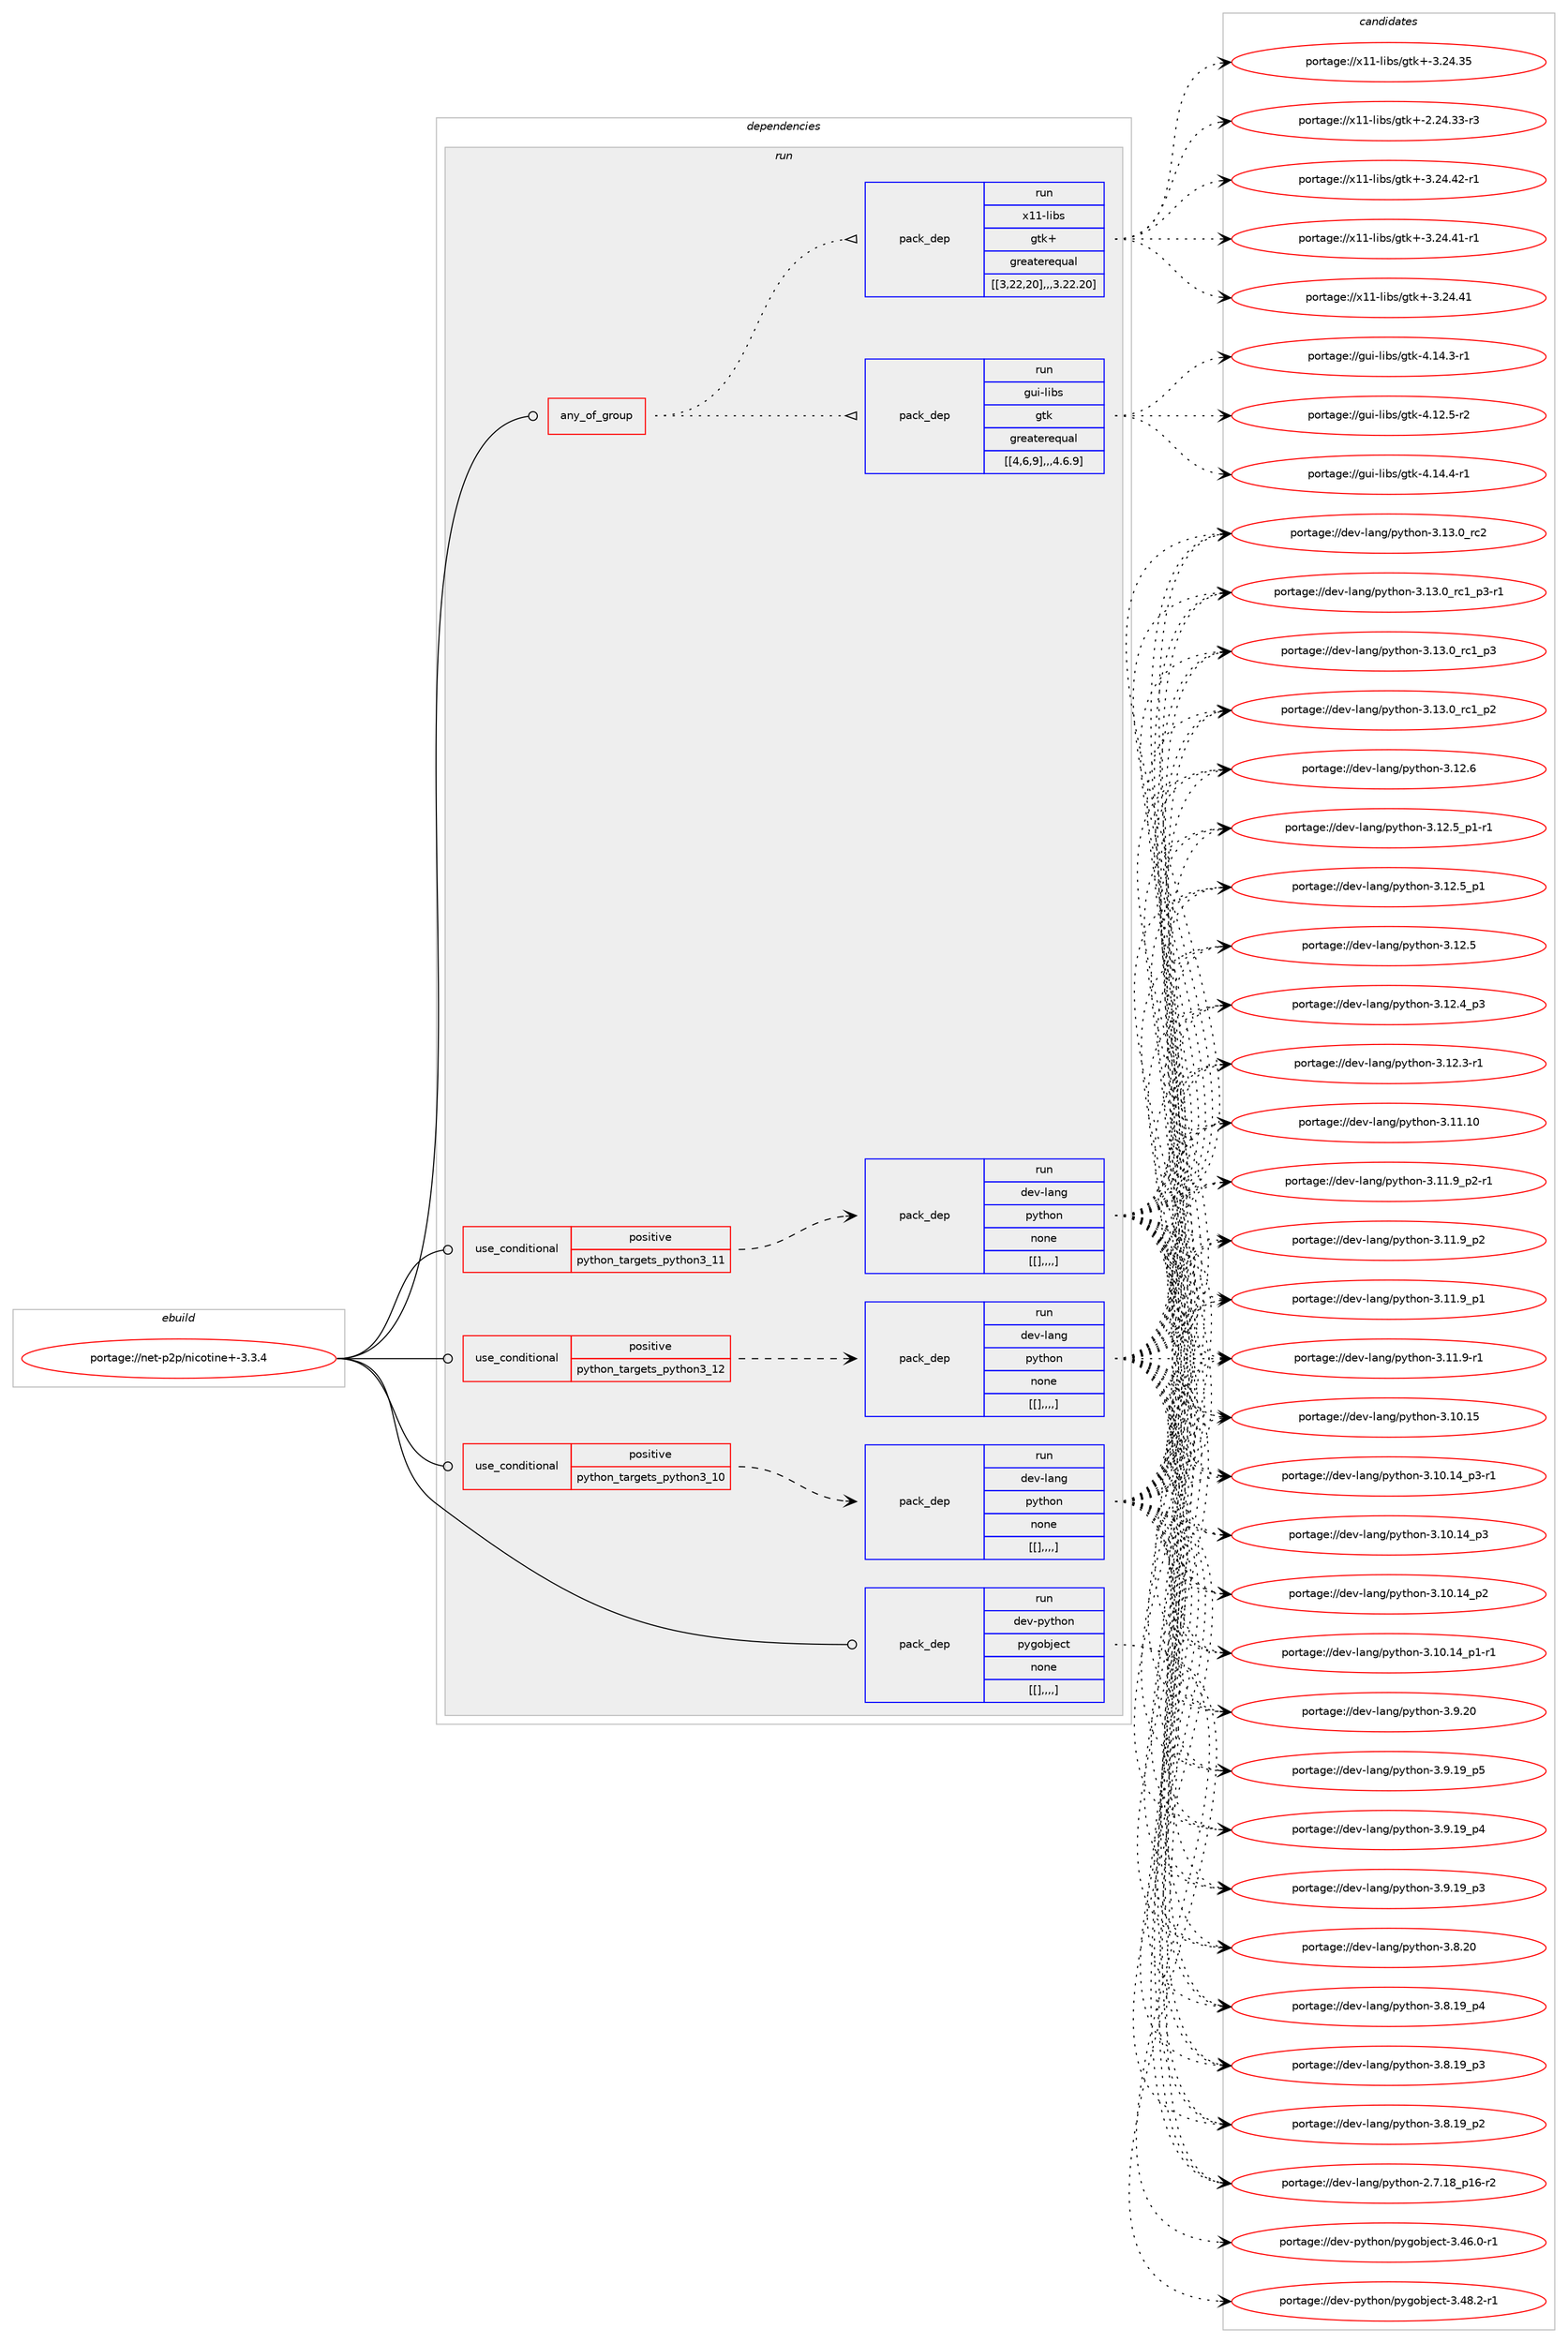 digraph prolog {

# *************
# Graph options
# *************

newrank=true;
concentrate=true;
compound=true;
graph [rankdir=LR,fontname=Helvetica,fontsize=10,ranksep=1.5];#, ranksep=2.5, nodesep=0.2];
edge  [arrowhead=vee];
node  [fontname=Helvetica,fontsize=10];

# **********
# The ebuild
# **********

subgraph cluster_leftcol {
color=gray;
label=<<i>ebuild</i>>;
id [label="portage://net-p2p/nicotine+-3.3.4", color=red, width=4, href="../net-p2p/nicotine+-3.3.4.svg"];
}

# ****************
# The dependencies
# ****************

subgraph cluster_midcol {
color=gray;
label=<<i>dependencies</i>>;
subgraph cluster_compile {
fillcolor="#eeeeee";
style=filled;
label=<<i>compile</i>>;
}
subgraph cluster_compileandrun {
fillcolor="#eeeeee";
style=filled;
label=<<i>compile and run</i>>;
}
subgraph cluster_run {
fillcolor="#eeeeee";
style=filled;
label=<<i>run</i>>;
subgraph any2721 {
dependency398280 [label=<<TABLE BORDER="0" CELLBORDER="1" CELLSPACING="0" CELLPADDING="4"><TR><TD CELLPADDING="10">any_of_group</TD></TR></TABLE>>, shape=none, color=red];subgraph pack290763 {
dependency398281 [label=<<TABLE BORDER="0" CELLBORDER="1" CELLSPACING="0" CELLPADDING="4" WIDTH="220"><TR><TD ROWSPAN="6" CELLPADDING="30">pack_dep</TD></TR><TR><TD WIDTH="110">run</TD></TR><TR><TD>gui-libs</TD></TR><TR><TD>gtk</TD></TR><TR><TD>greaterequal</TD></TR><TR><TD>[[4,6,9],,,4.6.9]</TD></TR></TABLE>>, shape=none, color=blue];
}
dependency398280:e -> dependency398281:w [weight=20,style="dotted",arrowhead="oinv"];
subgraph pack290764 {
dependency398282 [label=<<TABLE BORDER="0" CELLBORDER="1" CELLSPACING="0" CELLPADDING="4" WIDTH="220"><TR><TD ROWSPAN="6" CELLPADDING="30">pack_dep</TD></TR><TR><TD WIDTH="110">run</TD></TR><TR><TD>x11-libs</TD></TR><TR><TD>gtk+</TD></TR><TR><TD>greaterequal</TD></TR><TR><TD>[[3,22,20],,,3.22.20]</TD></TR></TABLE>>, shape=none, color=blue];
}
dependency398280:e -> dependency398282:w [weight=20,style="dotted",arrowhead="oinv"];
}
id:e -> dependency398280:w [weight=20,style="solid",arrowhead="odot"];
subgraph cond104607 {
dependency398283 [label=<<TABLE BORDER="0" CELLBORDER="1" CELLSPACING="0" CELLPADDING="4"><TR><TD ROWSPAN="3" CELLPADDING="10">use_conditional</TD></TR><TR><TD>positive</TD></TR><TR><TD>python_targets_python3_10</TD></TR></TABLE>>, shape=none, color=red];
subgraph pack290765 {
dependency398284 [label=<<TABLE BORDER="0" CELLBORDER="1" CELLSPACING="0" CELLPADDING="4" WIDTH="220"><TR><TD ROWSPAN="6" CELLPADDING="30">pack_dep</TD></TR><TR><TD WIDTH="110">run</TD></TR><TR><TD>dev-lang</TD></TR><TR><TD>python</TD></TR><TR><TD>none</TD></TR><TR><TD>[[],,,,]</TD></TR></TABLE>>, shape=none, color=blue];
}
dependency398283:e -> dependency398284:w [weight=20,style="dashed",arrowhead="vee"];
}
id:e -> dependency398283:w [weight=20,style="solid",arrowhead="odot"];
subgraph cond104608 {
dependency398285 [label=<<TABLE BORDER="0" CELLBORDER="1" CELLSPACING="0" CELLPADDING="4"><TR><TD ROWSPAN="3" CELLPADDING="10">use_conditional</TD></TR><TR><TD>positive</TD></TR><TR><TD>python_targets_python3_11</TD></TR></TABLE>>, shape=none, color=red];
subgraph pack290766 {
dependency398286 [label=<<TABLE BORDER="0" CELLBORDER="1" CELLSPACING="0" CELLPADDING="4" WIDTH="220"><TR><TD ROWSPAN="6" CELLPADDING="30">pack_dep</TD></TR><TR><TD WIDTH="110">run</TD></TR><TR><TD>dev-lang</TD></TR><TR><TD>python</TD></TR><TR><TD>none</TD></TR><TR><TD>[[],,,,]</TD></TR></TABLE>>, shape=none, color=blue];
}
dependency398285:e -> dependency398286:w [weight=20,style="dashed",arrowhead="vee"];
}
id:e -> dependency398285:w [weight=20,style="solid",arrowhead="odot"];
subgraph cond104609 {
dependency398287 [label=<<TABLE BORDER="0" CELLBORDER="1" CELLSPACING="0" CELLPADDING="4"><TR><TD ROWSPAN="3" CELLPADDING="10">use_conditional</TD></TR><TR><TD>positive</TD></TR><TR><TD>python_targets_python3_12</TD></TR></TABLE>>, shape=none, color=red];
subgraph pack290767 {
dependency398288 [label=<<TABLE BORDER="0" CELLBORDER="1" CELLSPACING="0" CELLPADDING="4" WIDTH="220"><TR><TD ROWSPAN="6" CELLPADDING="30">pack_dep</TD></TR><TR><TD WIDTH="110">run</TD></TR><TR><TD>dev-lang</TD></TR><TR><TD>python</TD></TR><TR><TD>none</TD></TR><TR><TD>[[],,,,]</TD></TR></TABLE>>, shape=none, color=blue];
}
dependency398287:e -> dependency398288:w [weight=20,style="dashed",arrowhead="vee"];
}
id:e -> dependency398287:w [weight=20,style="solid",arrowhead="odot"];
subgraph pack290768 {
dependency398289 [label=<<TABLE BORDER="0" CELLBORDER="1" CELLSPACING="0" CELLPADDING="4" WIDTH="220"><TR><TD ROWSPAN="6" CELLPADDING="30">pack_dep</TD></TR><TR><TD WIDTH="110">run</TD></TR><TR><TD>dev-python</TD></TR><TR><TD>pygobject</TD></TR><TR><TD>none</TD></TR><TR><TD>[[],,,,]</TD></TR></TABLE>>, shape=none, color=blue];
}
id:e -> dependency398289:w [weight=20,style="solid",arrowhead="odot"];
}
}

# **************
# The candidates
# **************

subgraph cluster_choices {
rank=same;
color=gray;
label=<<i>candidates</i>>;

subgraph choice290763 {
color=black;
nodesep=1;
choice103117105451081059811547103116107455246495246524511449 [label="portage://gui-libs/gtk-4.14.4-r1", color=red, width=4,href="../gui-libs/gtk-4.14.4-r1.svg"];
choice103117105451081059811547103116107455246495246514511449 [label="portage://gui-libs/gtk-4.14.3-r1", color=red, width=4,href="../gui-libs/gtk-4.14.3-r1.svg"];
choice103117105451081059811547103116107455246495046534511450 [label="portage://gui-libs/gtk-4.12.5-r2", color=red, width=4,href="../gui-libs/gtk-4.12.5-r2.svg"];
dependency398281:e -> choice103117105451081059811547103116107455246495246524511449:w [style=dotted,weight="100"];
dependency398281:e -> choice103117105451081059811547103116107455246495246514511449:w [style=dotted,weight="100"];
dependency398281:e -> choice103117105451081059811547103116107455246495046534511450:w [style=dotted,weight="100"];
}
subgraph choice290764 {
color=black;
nodesep=1;
choice12049494510810598115471031161074345514650524652504511449 [label="portage://x11-libs/gtk+-3.24.42-r1", color=red, width=4,href="../x11-libs/gtk+-3.24.42-r1.svg"];
choice12049494510810598115471031161074345514650524652494511449 [label="portage://x11-libs/gtk+-3.24.41-r1", color=red, width=4,href="../x11-libs/gtk+-3.24.41-r1.svg"];
choice1204949451081059811547103116107434551465052465249 [label="portage://x11-libs/gtk+-3.24.41", color=red, width=4,href="../x11-libs/gtk+-3.24.41.svg"];
choice1204949451081059811547103116107434551465052465153 [label="portage://x11-libs/gtk+-3.24.35", color=red, width=4,href="../x11-libs/gtk+-3.24.35.svg"];
choice12049494510810598115471031161074345504650524651514511451 [label="portage://x11-libs/gtk+-2.24.33-r3", color=red, width=4,href="../x11-libs/gtk+-2.24.33-r3.svg"];
dependency398282:e -> choice12049494510810598115471031161074345514650524652504511449:w [style=dotted,weight="100"];
dependency398282:e -> choice12049494510810598115471031161074345514650524652494511449:w [style=dotted,weight="100"];
dependency398282:e -> choice1204949451081059811547103116107434551465052465249:w [style=dotted,weight="100"];
dependency398282:e -> choice1204949451081059811547103116107434551465052465153:w [style=dotted,weight="100"];
dependency398282:e -> choice12049494510810598115471031161074345504650524651514511451:w [style=dotted,weight="100"];
}
subgraph choice290765 {
color=black;
nodesep=1;
choice10010111845108971101034711212111610411111045514649514648951149950 [label="portage://dev-lang/python-3.13.0_rc2", color=red, width=4,href="../dev-lang/python-3.13.0_rc2.svg"];
choice1001011184510897110103471121211161041111104551464951464895114994995112514511449 [label="portage://dev-lang/python-3.13.0_rc1_p3-r1", color=red, width=4,href="../dev-lang/python-3.13.0_rc1_p3-r1.svg"];
choice100101118451089711010347112121116104111110455146495146489511499499511251 [label="portage://dev-lang/python-3.13.0_rc1_p3", color=red, width=4,href="../dev-lang/python-3.13.0_rc1_p3.svg"];
choice100101118451089711010347112121116104111110455146495146489511499499511250 [label="portage://dev-lang/python-3.13.0_rc1_p2", color=red, width=4,href="../dev-lang/python-3.13.0_rc1_p2.svg"];
choice10010111845108971101034711212111610411111045514649504654 [label="portage://dev-lang/python-3.12.6", color=red, width=4,href="../dev-lang/python-3.12.6.svg"];
choice1001011184510897110103471121211161041111104551464950465395112494511449 [label="portage://dev-lang/python-3.12.5_p1-r1", color=red, width=4,href="../dev-lang/python-3.12.5_p1-r1.svg"];
choice100101118451089711010347112121116104111110455146495046539511249 [label="portage://dev-lang/python-3.12.5_p1", color=red, width=4,href="../dev-lang/python-3.12.5_p1.svg"];
choice10010111845108971101034711212111610411111045514649504653 [label="portage://dev-lang/python-3.12.5", color=red, width=4,href="../dev-lang/python-3.12.5.svg"];
choice100101118451089711010347112121116104111110455146495046529511251 [label="portage://dev-lang/python-3.12.4_p3", color=red, width=4,href="../dev-lang/python-3.12.4_p3.svg"];
choice100101118451089711010347112121116104111110455146495046514511449 [label="portage://dev-lang/python-3.12.3-r1", color=red, width=4,href="../dev-lang/python-3.12.3-r1.svg"];
choice1001011184510897110103471121211161041111104551464949464948 [label="portage://dev-lang/python-3.11.10", color=red, width=4,href="../dev-lang/python-3.11.10.svg"];
choice1001011184510897110103471121211161041111104551464949465795112504511449 [label="portage://dev-lang/python-3.11.9_p2-r1", color=red, width=4,href="../dev-lang/python-3.11.9_p2-r1.svg"];
choice100101118451089711010347112121116104111110455146494946579511250 [label="portage://dev-lang/python-3.11.9_p2", color=red, width=4,href="../dev-lang/python-3.11.9_p2.svg"];
choice100101118451089711010347112121116104111110455146494946579511249 [label="portage://dev-lang/python-3.11.9_p1", color=red, width=4,href="../dev-lang/python-3.11.9_p1.svg"];
choice100101118451089711010347112121116104111110455146494946574511449 [label="portage://dev-lang/python-3.11.9-r1", color=red, width=4,href="../dev-lang/python-3.11.9-r1.svg"];
choice1001011184510897110103471121211161041111104551464948464953 [label="portage://dev-lang/python-3.10.15", color=red, width=4,href="../dev-lang/python-3.10.15.svg"];
choice100101118451089711010347112121116104111110455146494846495295112514511449 [label="portage://dev-lang/python-3.10.14_p3-r1", color=red, width=4,href="../dev-lang/python-3.10.14_p3-r1.svg"];
choice10010111845108971101034711212111610411111045514649484649529511251 [label="portage://dev-lang/python-3.10.14_p3", color=red, width=4,href="../dev-lang/python-3.10.14_p3.svg"];
choice10010111845108971101034711212111610411111045514649484649529511250 [label="portage://dev-lang/python-3.10.14_p2", color=red, width=4,href="../dev-lang/python-3.10.14_p2.svg"];
choice100101118451089711010347112121116104111110455146494846495295112494511449 [label="portage://dev-lang/python-3.10.14_p1-r1", color=red, width=4,href="../dev-lang/python-3.10.14_p1-r1.svg"];
choice10010111845108971101034711212111610411111045514657465048 [label="portage://dev-lang/python-3.9.20", color=red, width=4,href="../dev-lang/python-3.9.20.svg"];
choice100101118451089711010347112121116104111110455146574649579511253 [label="portage://dev-lang/python-3.9.19_p5", color=red, width=4,href="../dev-lang/python-3.9.19_p5.svg"];
choice100101118451089711010347112121116104111110455146574649579511252 [label="portage://dev-lang/python-3.9.19_p4", color=red, width=4,href="../dev-lang/python-3.9.19_p4.svg"];
choice100101118451089711010347112121116104111110455146574649579511251 [label="portage://dev-lang/python-3.9.19_p3", color=red, width=4,href="../dev-lang/python-3.9.19_p3.svg"];
choice10010111845108971101034711212111610411111045514656465048 [label="portage://dev-lang/python-3.8.20", color=red, width=4,href="../dev-lang/python-3.8.20.svg"];
choice100101118451089711010347112121116104111110455146564649579511252 [label="portage://dev-lang/python-3.8.19_p4", color=red, width=4,href="../dev-lang/python-3.8.19_p4.svg"];
choice100101118451089711010347112121116104111110455146564649579511251 [label="portage://dev-lang/python-3.8.19_p3", color=red, width=4,href="../dev-lang/python-3.8.19_p3.svg"];
choice100101118451089711010347112121116104111110455146564649579511250 [label="portage://dev-lang/python-3.8.19_p2", color=red, width=4,href="../dev-lang/python-3.8.19_p2.svg"];
choice100101118451089711010347112121116104111110455046554649569511249544511450 [label="portage://dev-lang/python-2.7.18_p16-r2", color=red, width=4,href="../dev-lang/python-2.7.18_p16-r2.svg"];
dependency398284:e -> choice10010111845108971101034711212111610411111045514649514648951149950:w [style=dotted,weight="100"];
dependency398284:e -> choice1001011184510897110103471121211161041111104551464951464895114994995112514511449:w [style=dotted,weight="100"];
dependency398284:e -> choice100101118451089711010347112121116104111110455146495146489511499499511251:w [style=dotted,weight="100"];
dependency398284:e -> choice100101118451089711010347112121116104111110455146495146489511499499511250:w [style=dotted,weight="100"];
dependency398284:e -> choice10010111845108971101034711212111610411111045514649504654:w [style=dotted,weight="100"];
dependency398284:e -> choice1001011184510897110103471121211161041111104551464950465395112494511449:w [style=dotted,weight="100"];
dependency398284:e -> choice100101118451089711010347112121116104111110455146495046539511249:w [style=dotted,weight="100"];
dependency398284:e -> choice10010111845108971101034711212111610411111045514649504653:w [style=dotted,weight="100"];
dependency398284:e -> choice100101118451089711010347112121116104111110455146495046529511251:w [style=dotted,weight="100"];
dependency398284:e -> choice100101118451089711010347112121116104111110455146495046514511449:w [style=dotted,weight="100"];
dependency398284:e -> choice1001011184510897110103471121211161041111104551464949464948:w [style=dotted,weight="100"];
dependency398284:e -> choice1001011184510897110103471121211161041111104551464949465795112504511449:w [style=dotted,weight="100"];
dependency398284:e -> choice100101118451089711010347112121116104111110455146494946579511250:w [style=dotted,weight="100"];
dependency398284:e -> choice100101118451089711010347112121116104111110455146494946579511249:w [style=dotted,weight="100"];
dependency398284:e -> choice100101118451089711010347112121116104111110455146494946574511449:w [style=dotted,weight="100"];
dependency398284:e -> choice1001011184510897110103471121211161041111104551464948464953:w [style=dotted,weight="100"];
dependency398284:e -> choice100101118451089711010347112121116104111110455146494846495295112514511449:w [style=dotted,weight="100"];
dependency398284:e -> choice10010111845108971101034711212111610411111045514649484649529511251:w [style=dotted,weight="100"];
dependency398284:e -> choice10010111845108971101034711212111610411111045514649484649529511250:w [style=dotted,weight="100"];
dependency398284:e -> choice100101118451089711010347112121116104111110455146494846495295112494511449:w [style=dotted,weight="100"];
dependency398284:e -> choice10010111845108971101034711212111610411111045514657465048:w [style=dotted,weight="100"];
dependency398284:e -> choice100101118451089711010347112121116104111110455146574649579511253:w [style=dotted,weight="100"];
dependency398284:e -> choice100101118451089711010347112121116104111110455146574649579511252:w [style=dotted,weight="100"];
dependency398284:e -> choice100101118451089711010347112121116104111110455146574649579511251:w [style=dotted,weight="100"];
dependency398284:e -> choice10010111845108971101034711212111610411111045514656465048:w [style=dotted,weight="100"];
dependency398284:e -> choice100101118451089711010347112121116104111110455146564649579511252:w [style=dotted,weight="100"];
dependency398284:e -> choice100101118451089711010347112121116104111110455146564649579511251:w [style=dotted,weight="100"];
dependency398284:e -> choice100101118451089711010347112121116104111110455146564649579511250:w [style=dotted,weight="100"];
dependency398284:e -> choice100101118451089711010347112121116104111110455046554649569511249544511450:w [style=dotted,weight="100"];
}
subgraph choice290766 {
color=black;
nodesep=1;
choice10010111845108971101034711212111610411111045514649514648951149950 [label="portage://dev-lang/python-3.13.0_rc2", color=red, width=4,href="../dev-lang/python-3.13.0_rc2.svg"];
choice1001011184510897110103471121211161041111104551464951464895114994995112514511449 [label="portage://dev-lang/python-3.13.0_rc1_p3-r1", color=red, width=4,href="../dev-lang/python-3.13.0_rc1_p3-r1.svg"];
choice100101118451089711010347112121116104111110455146495146489511499499511251 [label="portage://dev-lang/python-3.13.0_rc1_p3", color=red, width=4,href="../dev-lang/python-3.13.0_rc1_p3.svg"];
choice100101118451089711010347112121116104111110455146495146489511499499511250 [label="portage://dev-lang/python-3.13.0_rc1_p2", color=red, width=4,href="../dev-lang/python-3.13.0_rc1_p2.svg"];
choice10010111845108971101034711212111610411111045514649504654 [label="portage://dev-lang/python-3.12.6", color=red, width=4,href="../dev-lang/python-3.12.6.svg"];
choice1001011184510897110103471121211161041111104551464950465395112494511449 [label="portage://dev-lang/python-3.12.5_p1-r1", color=red, width=4,href="../dev-lang/python-3.12.5_p1-r1.svg"];
choice100101118451089711010347112121116104111110455146495046539511249 [label="portage://dev-lang/python-3.12.5_p1", color=red, width=4,href="../dev-lang/python-3.12.5_p1.svg"];
choice10010111845108971101034711212111610411111045514649504653 [label="portage://dev-lang/python-3.12.5", color=red, width=4,href="../dev-lang/python-3.12.5.svg"];
choice100101118451089711010347112121116104111110455146495046529511251 [label="portage://dev-lang/python-3.12.4_p3", color=red, width=4,href="../dev-lang/python-3.12.4_p3.svg"];
choice100101118451089711010347112121116104111110455146495046514511449 [label="portage://dev-lang/python-3.12.3-r1", color=red, width=4,href="../dev-lang/python-3.12.3-r1.svg"];
choice1001011184510897110103471121211161041111104551464949464948 [label="portage://dev-lang/python-3.11.10", color=red, width=4,href="../dev-lang/python-3.11.10.svg"];
choice1001011184510897110103471121211161041111104551464949465795112504511449 [label="portage://dev-lang/python-3.11.9_p2-r1", color=red, width=4,href="../dev-lang/python-3.11.9_p2-r1.svg"];
choice100101118451089711010347112121116104111110455146494946579511250 [label="portage://dev-lang/python-3.11.9_p2", color=red, width=4,href="../dev-lang/python-3.11.9_p2.svg"];
choice100101118451089711010347112121116104111110455146494946579511249 [label="portage://dev-lang/python-3.11.9_p1", color=red, width=4,href="../dev-lang/python-3.11.9_p1.svg"];
choice100101118451089711010347112121116104111110455146494946574511449 [label="portage://dev-lang/python-3.11.9-r1", color=red, width=4,href="../dev-lang/python-3.11.9-r1.svg"];
choice1001011184510897110103471121211161041111104551464948464953 [label="portage://dev-lang/python-3.10.15", color=red, width=4,href="../dev-lang/python-3.10.15.svg"];
choice100101118451089711010347112121116104111110455146494846495295112514511449 [label="portage://dev-lang/python-3.10.14_p3-r1", color=red, width=4,href="../dev-lang/python-3.10.14_p3-r1.svg"];
choice10010111845108971101034711212111610411111045514649484649529511251 [label="portage://dev-lang/python-3.10.14_p3", color=red, width=4,href="../dev-lang/python-3.10.14_p3.svg"];
choice10010111845108971101034711212111610411111045514649484649529511250 [label="portage://dev-lang/python-3.10.14_p2", color=red, width=4,href="../dev-lang/python-3.10.14_p2.svg"];
choice100101118451089711010347112121116104111110455146494846495295112494511449 [label="portage://dev-lang/python-3.10.14_p1-r1", color=red, width=4,href="../dev-lang/python-3.10.14_p1-r1.svg"];
choice10010111845108971101034711212111610411111045514657465048 [label="portage://dev-lang/python-3.9.20", color=red, width=4,href="../dev-lang/python-3.9.20.svg"];
choice100101118451089711010347112121116104111110455146574649579511253 [label="portage://dev-lang/python-3.9.19_p5", color=red, width=4,href="../dev-lang/python-3.9.19_p5.svg"];
choice100101118451089711010347112121116104111110455146574649579511252 [label="portage://dev-lang/python-3.9.19_p4", color=red, width=4,href="../dev-lang/python-3.9.19_p4.svg"];
choice100101118451089711010347112121116104111110455146574649579511251 [label="portage://dev-lang/python-3.9.19_p3", color=red, width=4,href="../dev-lang/python-3.9.19_p3.svg"];
choice10010111845108971101034711212111610411111045514656465048 [label="portage://dev-lang/python-3.8.20", color=red, width=4,href="../dev-lang/python-3.8.20.svg"];
choice100101118451089711010347112121116104111110455146564649579511252 [label="portage://dev-lang/python-3.8.19_p4", color=red, width=4,href="../dev-lang/python-3.8.19_p4.svg"];
choice100101118451089711010347112121116104111110455146564649579511251 [label="portage://dev-lang/python-3.8.19_p3", color=red, width=4,href="../dev-lang/python-3.8.19_p3.svg"];
choice100101118451089711010347112121116104111110455146564649579511250 [label="portage://dev-lang/python-3.8.19_p2", color=red, width=4,href="../dev-lang/python-3.8.19_p2.svg"];
choice100101118451089711010347112121116104111110455046554649569511249544511450 [label="portage://dev-lang/python-2.7.18_p16-r2", color=red, width=4,href="../dev-lang/python-2.7.18_p16-r2.svg"];
dependency398286:e -> choice10010111845108971101034711212111610411111045514649514648951149950:w [style=dotted,weight="100"];
dependency398286:e -> choice1001011184510897110103471121211161041111104551464951464895114994995112514511449:w [style=dotted,weight="100"];
dependency398286:e -> choice100101118451089711010347112121116104111110455146495146489511499499511251:w [style=dotted,weight="100"];
dependency398286:e -> choice100101118451089711010347112121116104111110455146495146489511499499511250:w [style=dotted,weight="100"];
dependency398286:e -> choice10010111845108971101034711212111610411111045514649504654:w [style=dotted,weight="100"];
dependency398286:e -> choice1001011184510897110103471121211161041111104551464950465395112494511449:w [style=dotted,weight="100"];
dependency398286:e -> choice100101118451089711010347112121116104111110455146495046539511249:w [style=dotted,weight="100"];
dependency398286:e -> choice10010111845108971101034711212111610411111045514649504653:w [style=dotted,weight="100"];
dependency398286:e -> choice100101118451089711010347112121116104111110455146495046529511251:w [style=dotted,weight="100"];
dependency398286:e -> choice100101118451089711010347112121116104111110455146495046514511449:w [style=dotted,weight="100"];
dependency398286:e -> choice1001011184510897110103471121211161041111104551464949464948:w [style=dotted,weight="100"];
dependency398286:e -> choice1001011184510897110103471121211161041111104551464949465795112504511449:w [style=dotted,weight="100"];
dependency398286:e -> choice100101118451089711010347112121116104111110455146494946579511250:w [style=dotted,weight="100"];
dependency398286:e -> choice100101118451089711010347112121116104111110455146494946579511249:w [style=dotted,weight="100"];
dependency398286:e -> choice100101118451089711010347112121116104111110455146494946574511449:w [style=dotted,weight="100"];
dependency398286:e -> choice1001011184510897110103471121211161041111104551464948464953:w [style=dotted,weight="100"];
dependency398286:e -> choice100101118451089711010347112121116104111110455146494846495295112514511449:w [style=dotted,weight="100"];
dependency398286:e -> choice10010111845108971101034711212111610411111045514649484649529511251:w [style=dotted,weight="100"];
dependency398286:e -> choice10010111845108971101034711212111610411111045514649484649529511250:w [style=dotted,weight="100"];
dependency398286:e -> choice100101118451089711010347112121116104111110455146494846495295112494511449:w [style=dotted,weight="100"];
dependency398286:e -> choice10010111845108971101034711212111610411111045514657465048:w [style=dotted,weight="100"];
dependency398286:e -> choice100101118451089711010347112121116104111110455146574649579511253:w [style=dotted,weight="100"];
dependency398286:e -> choice100101118451089711010347112121116104111110455146574649579511252:w [style=dotted,weight="100"];
dependency398286:e -> choice100101118451089711010347112121116104111110455146574649579511251:w [style=dotted,weight="100"];
dependency398286:e -> choice10010111845108971101034711212111610411111045514656465048:w [style=dotted,weight="100"];
dependency398286:e -> choice100101118451089711010347112121116104111110455146564649579511252:w [style=dotted,weight="100"];
dependency398286:e -> choice100101118451089711010347112121116104111110455146564649579511251:w [style=dotted,weight="100"];
dependency398286:e -> choice100101118451089711010347112121116104111110455146564649579511250:w [style=dotted,weight="100"];
dependency398286:e -> choice100101118451089711010347112121116104111110455046554649569511249544511450:w [style=dotted,weight="100"];
}
subgraph choice290767 {
color=black;
nodesep=1;
choice10010111845108971101034711212111610411111045514649514648951149950 [label="portage://dev-lang/python-3.13.0_rc2", color=red, width=4,href="../dev-lang/python-3.13.0_rc2.svg"];
choice1001011184510897110103471121211161041111104551464951464895114994995112514511449 [label="portage://dev-lang/python-3.13.0_rc1_p3-r1", color=red, width=4,href="../dev-lang/python-3.13.0_rc1_p3-r1.svg"];
choice100101118451089711010347112121116104111110455146495146489511499499511251 [label="portage://dev-lang/python-3.13.0_rc1_p3", color=red, width=4,href="../dev-lang/python-3.13.0_rc1_p3.svg"];
choice100101118451089711010347112121116104111110455146495146489511499499511250 [label="portage://dev-lang/python-3.13.0_rc1_p2", color=red, width=4,href="../dev-lang/python-3.13.0_rc1_p2.svg"];
choice10010111845108971101034711212111610411111045514649504654 [label="portage://dev-lang/python-3.12.6", color=red, width=4,href="../dev-lang/python-3.12.6.svg"];
choice1001011184510897110103471121211161041111104551464950465395112494511449 [label="portage://dev-lang/python-3.12.5_p1-r1", color=red, width=4,href="../dev-lang/python-3.12.5_p1-r1.svg"];
choice100101118451089711010347112121116104111110455146495046539511249 [label="portage://dev-lang/python-3.12.5_p1", color=red, width=4,href="../dev-lang/python-3.12.5_p1.svg"];
choice10010111845108971101034711212111610411111045514649504653 [label="portage://dev-lang/python-3.12.5", color=red, width=4,href="../dev-lang/python-3.12.5.svg"];
choice100101118451089711010347112121116104111110455146495046529511251 [label="portage://dev-lang/python-3.12.4_p3", color=red, width=4,href="../dev-lang/python-3.12.4_p3.svg"];
choice100101118451089711010347112121116104111110455146495046514511449 [label="portage://dev-lang/python-3.12.3-r1", color=red, width=4,href="../dev-lang/python-3.12.3-r1.svg"];
choice1001011184510897110103471121211161041111104551464949464948 [label="portage://dev-lang/python-3.11.10", color=red, width=4,href="../dev-lang/python-3.11.10.svg"];
choice1001011184510897110103471121211161041111104551464949465795112504511449 [label="portage://dev-lang/python-3.11.9_p2-r1", color=red, width=4,href="../dev-lang/python-3.11.9_p2-r1.svg"];
choice100101118451089711010347112121116104111110455146494946579511250 [label="portage://dev-lang/python-3.11.9_p2", color=red, width=4,href="../dev-lang/python-3.11.9_p2.svg"];
choice100101118451089711010347112121116104111110455146494946579511249 [label="portage://dev-lang/python-3.11.9_p1", color=red, width=4,href="../dev-lang/python-3.11.9_p1.svg"];
choice100101118451089711010347112121116104111110455146494946574511449 [label="portage://dev-lang/python-3.11.9-r1", color=red, width=4,href="../dev-lang/python-3.11.9-r1.svg"];
choice1001011184510897110103471121211161041111104551464948464953 [label="portage://dev-lang/python-3.10.15", color=red, width=4,href="../dev-lang/python-3.10.15.svg"];
choice100101118451089711010347112121116104111110455146494846495295112514511449 [label="portage://dev-lang/python-3.10.14_p3-r1", color=red, width=4,href="../dev-lang/python-3.10.14_p3-r1.svg"];
choice10010111845108971101034711212111610411111045514649484649529511251 [label="portage://dev-lang/python-3.10.14_p3", color=red, width=4,href="../dev-lang/python-3.10.14_p3.svg"];
choice10010111845108971101034711212111610411111045514649484649529511250 [label="portage://dev-lang/python-3.10.14_p2", color=red, width=4,href="../dev-lang/python-3.10.14_p2.svg"];
choice100101118451089711010347112121116104111110455146494846495295112494511449 [label="portage://dev-lang/python-3.10.14_p1-r1", color=red, width=4,href="../dev-lang/python-3.10.14_p1-r1.svg"];
choice10010111845108971101034711212111610411111045514657465048 [label="portage://dev-lang/python-3.9.20", color=red, width=4,href="../dev-lang/python-3.9.20.svg"];
choice100101118451089711010347112121116104111110455146574649579511253 [label="portage://dev-lang/python-3.9.19_p5", color=red, width=4,href="../dev-lang/python-3.9.19_p5.svg"];
choice100101118451089711010347112121116104111110455146574649579511252 [label="portage://dev-lang/python-3.9.19_p4", color=red, width=4,href="../dev-lang/python-3.9.19_p4.svg"];
choice100101118451089711010347112121116104111110455146574649579511251 [label="portage://dev-lang/python-3.9.19_p3", color=red, width=4,href="../dev-lang/python-3.9.19_p3.svg"];
choice10010111845108971101034711212111610411111045514656465048 [label="portage://dev-lang/python-3.8.20", color=red, width=4,href="../dev-lang/python-3.8.20.svg"];
choice100101118451089711010347112121116104111110455146564649579511252 [label="portage://dev-lang/python-3.8.19_p4", color=red, width=4,href="../dev-lang/python-3.8.19_p4.svg"];
choice100101118451089711010347112121116104111110455146564649579511251 [label="portage://dev-lang/python-3.8.19_p3", color=red, width=4,href="../dev-lang/python-3.8.19_p3.svg"];
choice100101118451089711010347112121116104111110455146564649579511250 [label="portage://dev-lang/python-3.8.19_p2", color=red, width=4,href="../dev-lang/python-3.8.19_p2.svg"];
choice100101118451089711010347112121116104111110455046554649569511249544511450 [label="portage://dev-lang/python-2.7.18_p16-r2", color=red, width=4,href="../dev-lang/python-2.7.18_p16-r2.svg"];
dependency398288:e -> choice10010111845108971101034711212111610411111045514649514648951149950:w [style=dotted,weight="100"];
dependency398288:e -> choice1001011184510897110103471121211161041111104551464951464895114994995112514511449:w [style=dotted,weight="100"];
dependency398288:e -> choice100101118451089711010347112121116104111110455146495146489511499499511251:w [style=dotted,weight="100"];
dependency398288:e -> choice100101118451089711010347112121116104111110455146495146489511499499511250:w [style=dotted,weight="100"];
dependency398288:e -> choice10010111845108971101034711212111610411111045514649504654:w [style=dotted,weight="100"];
dependency398288:e -> choice1001011184510897110103471121211161041111104551464950465395112494511449:w [style=dotted,weight="100"];
dependency398288:e -> choice100101118451089711010347112121116104111110455146495046539511249:w [style=dotted,weight="100"];
dependency398288:e -> choice10010111845108971101034711212111610411111045514649504653:w [style=dotted,weight="100"];
dependency398288:e -> choice100101118451089711010347112121116104111110455146495046529511251:w [style=dotted,weight="100"];
dependency398288:e -> choice100101118451089711010347112121116104111110455146495046514511449:w [style=dotted,weight="100"];
dependency398288:e -> choice1001011184510897110103471121211161041111104551464949464948:w [style=dotted,weight="100"];
dependency398288:e -> choice1001011184510897110103471121211161041111104551464949465795112504511449:w [style=dotted,weight="100"];
dependency398288:e -> choice100101118451089711010347112121116104111110455146494946579511250:w [style=dotted,weight="100"];
dependency398288:e -> choice100101118451089711010347112121116104111110455146494946579511249:w [style=dotted,weight="100"];
dependency398288:e -> choice100101118451089711010347112121116104111110455146494946574511449:w [style=dotted,weight="100"];
dependency398288:e -> choice1001011184510897110103471121211161041111104551464948464953:w [style=dotted,weight="100"];
dependency398288:e -> choice100101118451089711010347112121116104111110455146494846495295112514511449:w [style=dotted,weight="100"];
dependency398288:e -> choice10010111845108971101034711212111610411111045514649484649529511251:w [style=dotted,weight="100"];
dependency398288:e -> choice10010111845108971101034711212111610411111045514649484649529511250:w [style=dotted,weight="100"];
dependency398288:e -> choice100101118451089711010347112121116104111110455146494846495295112494511449:w [style=dotted,weight="100"];
dependency398288:e -> choice10010111845108971101034711212111610411111045514657465048:w [style=dotted,weight="100"];
dependency398288:e -> choice100101118451089711010347112121116104111110455146574649579511253:w [style=dotted,weight="100"];
dependency398288:e -> choice100101118451089711010347112121116104111110455146574649579511252:w [style=dotted,weight="100"];
dependency398288:e -> choice100101118451089711010347112121116104111110455146574649579511251:w [style=dotted,weight="100"];
dependency398288:e -> choice10010111845108971101034711212111610411111045514656465048:w [style=dotted,weight="100"];
dependency398288:e -> choice100101118451089711010347112121116104111110455146564649579511252:w [style=dotted,weight="100"];
dependency398288:e -> choice100101118451089711010347112121116104111110455146564649579511251:w [style=dotted,weight="100"];
dependency398288:e -> choice100101118451089711010347112121116104111110455146564649579511250:w [style=dotted,weight="100"];
dependency398288:e -> choice100101118451089711010347112121116104111110455046554649569511249544511450:w [style=dotted,weight="100"];
}
subgraph choice290768 {
color=black;
nodesep=1;
choice10010111845112121116104111110471121211031119810610199116455146525646504511449 [label="portage://dev-python/pygobject-3.48.2-r1", color=red, width=4,href="../dev-python/pygobject-3.48.2-r1.svg"];
choice10010111845112121116104111110471121211031119810610199116455146525446484511449 [label="portage://dev-python/pygobject-3.46.0-r1", color=red, width=4,href="../dev-python/pygobject-3.46.0-r1.svg"];
dependency398289:e -> choice10010111845112121116104111110471121211031119810610199116455146525646504511449:w [style=dotted,weight="100"];
dependency398289:e -> choice10010111845112121116104111110471121211031119810610199116455146525446484511449:w [style=dotted,weight="100"];
}
}

}

